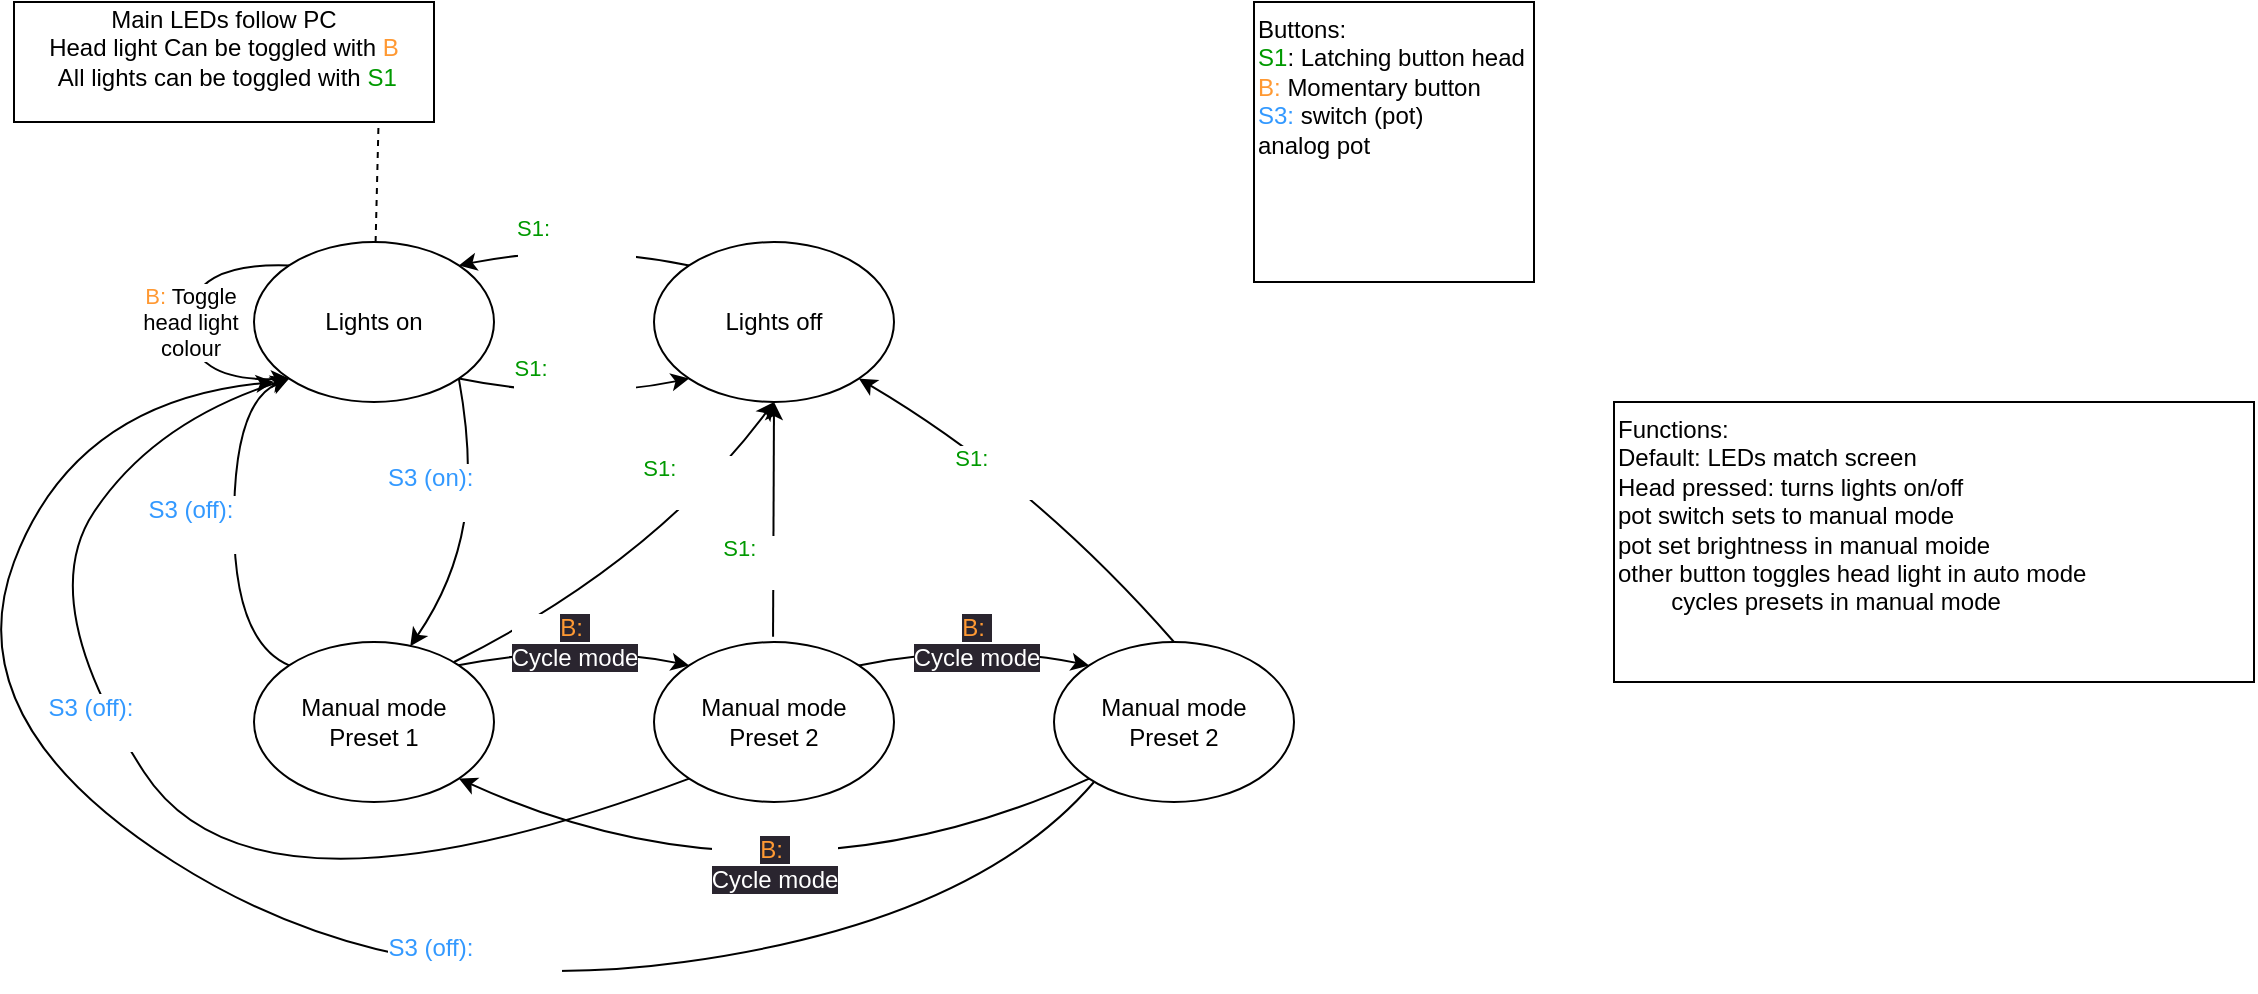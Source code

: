<mxfile version="20.8.16" type="device"><diagram id="FSLrWTMIj2QqbtwiZYR0" name="Page-1"><mxGraphModel dx="810" dy="473" grid="1" gridSize="10" guides="1" tooltips="1" connect="1" arrows="1" fold="1" page="1" pageScale="1" pageWidth="850" pageHeight="1100" math="0" shadow="0"><root><mxCell id="0"/><mxCell id="1" parent="0"/><mxCell id="QdJ49WZgxB5CX2GlGbZQ-2" style="rounded=0;orthogonalLoop=1;jettySize=auto;html=1;entryX=0.868;entryY=1;entryDx=0;entryDy=0;entryPerimeter=0;dashed=1;endArrow=none;endFill=0;" parent="1" source="RiC0VjkyThnJ7SNnNFOe-2" target="QdJ49WZgxB5CX2GlGbZQ-1" edge="1"><mxGeometry relative="1" as="geometry"/></mxCell><mxCell id="RiC0VjkyThnJ7SNnNFOe-3" value="Buttons:&lt;br&gt;&lt;font color=&quot;#009900&quot;&gt;S1&lt;/font&gt;: Latching button head&lt;br&gt;&lt;font color=&quot;#ff9933&quot;&gt;B:&lt;/font&gt;&lt;font color=&quot;#0000ff&quot;&gt;&amp;nbsp;&lt;/font&gt;Momentary button&lt;br&gt;&lt;font color=&quot;#3399ff&quot;&gt;S3:&lt;/font&gt; switch (pot)&lt;br&gt;analog pot" style="whiteSpace=wrap;html=1;aspect=fixed;align=left;verticalAlign=top;" parent="1" vertex="1"><mxGeometry x="660" y="40" width="140" height="140" as="geometry"/></mxCell><mxCell id="RiC0VjkyThnJ7SNnNFOe-4" value="Functions:&lt;br&gt;Default: LEDs match screen&lt;br&gt;Head pressed: turns lights on/off&lt;br&gt;pot switch sets to manual mode&lt;br&gt;pot set brightness in manual moide&lt;br&gt;other button toggles head light in auto mode&lt;br&gt;&lt;span style=&quot;white-space: pre;&quot;&gt;&#9;&lt;/span&gt;cycles presets in manual mode" style="whiteSpace=wrap;html=1;align=left;verticalAlign=top;" parent="1" vertex="1"><mxGeometry x="840" y="240" width="320" height="140" as="geometry"/></mxCell><mxCell id="RiC0VjkyThnJ7SNnNFOe-9" value="&lt;font color=&quot;#ff9933&quot;&gt;B:&lt;/font&gt; Toggle&lt;br&gt;head light&lt;br&gt;colour" style="curved=1;endArrow=classic;html=1;rounded=0;exitX=0;exitY=0;exitDx=0;exitDy=0;entryX=0;entryY=1;entryDx=0;entryDy=0;" parent="1" source="RiC0VjkyThnJ7SNnNFOe-2" target="RiC0VjkyThnJ7SNnNFOe-2" edge="1"><mxGeometry x="-0.0" width="50" height="50" relative="1" as="geometry"><mxPoint x="79.996" y="171.716" as="sourcePoint"/><mxPoint x="79.996" y="228.284" as="targetPoint"/><Array as="points"><mxPoint x="127.57" y="170"/><mxPoint x="127.57" y="230"/></Array><mxPoint as="offset"/></mxGeometry></mxCell><mxCell id="RiC0VjkyThnJ7SNnNFOe-14" value="" style="curved=1;endArrow=classic;html=1;rounded=0;fontColor=#FFFFFF;exitX=1;exitY=1;exitDx=0;exitDy=0;entryX=0.651;entryY=0.026;entryDx=0;entryDy=0;entryPerimeter=0;" parent="1" source="RiC0VjkyThnJ7SNnNFOe-2" target="RiC0VjkyThnJ7SNnNFOe-11" edge="1"><mxGeometry width="50" height="50" relative="1" as="geometry"><mxPoint x="290" y="320" as="sourcePoint"/><mxPoint x="340" y="270" as="targetPoint"/><Array as="points"><mxPoint x="270" y="270"/><mxPoint x="260" y="330"/></Array></mxGeometry></mxCell><mxCell id="RiC0VjkyThnJ7SNnNFOe-15" value="&lt;span style=&quot;color: rgb(51, 153, 255); font-size: 12px; text-align: left;&quot;&gt;S3 (on):&lt;/span&gt;&lt;font style=&quot;font-size: 12px; text-align: left;&quot; color=&quot;#ffffff&quot;&gt;&amp;nbsp;Turn on&lt;br&gt;manual mode&lt;/font&gt;" style="edgeLabel;html=1;align=center;verticalAlign=middle;resizable=0;points=[];fontColor=#FFFFFF;" parent="RiC0VjkyThnJ7SNnNFOe-14" vertex="1" connectable="0"><mxGeometry x="-0.405" y="-5" relative="1" as="geometry"><mxPoint x="5" y="15" as="offset"/></mxGeometry></mxCell><mxCell id="RiC0VjkyThnJ7SNnNFOe-16" value="" style="curved=1;endArrow=classic;html=1;rounded=0;fontColor=#FFFFFF;exitX=0;exitY=0;exitDx=0;exitDy=0;entryX=0;entryY=1;entryDx=0;entryDy=0;" parent="1" source="RiC0VjkyThnJ7SNnNFOe-11" target="RiC0VjkyThnJ7SNnNFOe-2" edge="1"><mxGeometry width="50" height="50" relative="1" as="geometry"><mxPoint x="272.426" y="238.284" as="sourcePoint"/><mxPoint x="272.426" y="381.716" as="targetPoint"/><Array as="points"><mxPoint x="150" y="360"/><mxPoint x="150" y="240"/></Array></mxGeometry></mxCell><mxCell id="RiC0VjkyThnJ7SNnNFOe-17" value="&lt;span style=&quot;color: rgb(51, 153, 255); font-size: 12px; text-align: left;&quot;&gt;S3 (off):&lt;/span&gt;&lt;font style=&quot;font-size: 12px; text-align: left;&quot; color=&quot;#ffffff&quot;&gt;&amp;nbsp;Turn off&lt;br&gt;manual mode&lt;/font&gt;" style="edgeLabel;html=1;align=center;verticalAlign=middle;resizable=0;points=[];fontColor=#FFFFFF;" parent="RiC0VjkyThnJ7SNnNFOe-16" vertex="1" connectable="0"><mxGeometry x="-0.405" y="-5" relative="1" as="geometry"><mxPoint x="-5" y="-36" as="offset"/></mxGeometry></mxCell><mxCell id="RiC0VjkyThnJ7SNnNFOe-18" value="" style="curved=1;endArrow=classic;html=1;rounded=0;entryX=0.5;entryY=1;entryDx=0;entryDy=0;" parent="1" target="YFNx6-8m2tEmZMYK95A5-1" edge="1"><mxGeometry width="50" height="50" relative="1" as="geometry"><mxPoint x="260" y="370" as="sourcePoint"/><mxPoint x="239.996" y="528.284" as="targetPoint"/><Array as="points"><mxPoint x="360" y="320"/></Array></mxGeometry></mxCell><mxCell id="RiC0VjkyThnJ7SNnNFOe-19" value="S1: &lt;font color=&quot;#ffffff&quot;&gt;Toggle &lt;br&gt;all lights&lt;/font&gt;" style="edgeLabel;html=1;align=center;verticalAlign=middle;resizable=0;points=[];fontColor=#009900;" parent="RiC0VjkyThnJ7SNnNFOe-18" vertex="1" connectable="0"><mxGeometry x="-0.174" y="-2" relative="1" as="geometry"><mxPoint x="41" y="-53" as="offset"/></mxGeometry></mxCell><mxCell id="QdJ49WZgxB5CX2GlGbZQ-1" value="Main LEDs follow PC&lt;br&gt;Head light Can be toggled with &lt;font color=&quot;#ff9933&quot;&gt;B&lt;/font&gt;&lt;br&gt;&amp;nbsp;All lights can be toggled with&amp;nbsp;&lt;font color=&quot;#009900&quot;&gt;S1&lt;/font&gt;&lt;br&gt;&amp;nbsp;" style="rounded=0;whiteSpace=wrap;html=1;" parent="1" vertex="1"><mxGeometry x="40" y="40" width="210" height="60" as="geometry"/></mxCell><mxCell id="YFNx6-8m2tEmZMYK95A5-2" value="" style="curved=1;endArrow=classic;html=1;rounded=0;exitX=0;exitY=0;exitDx=0;exitDy=0;entryX=1;entryY=0;entryDx=0;entryDy=0;" edge="1" parent="1" source="YFNx6-8m2tEmZMYK95A5-1" target="RiC0VjkyThnJ7SNnNFOe-2"><mxGeometry width="50" height="50" relative="1" as="geometry"><mxPoint x="272.426" y="181.716" as="sourcePoint"/><mxPoint x="390" y="180" as="targetPoint"/><Array as="points"><mxPoint x="320" y="160"/></Array></mxGeometry></mxCell><mxCell id="YFNx6-8m2tEmZMYK95A5-3" value="S1: &lt;font color=&quot;#ffffff&quot;&gt;All lights &lt;br&gt;ON&lt;/font&gt;" style="edgeLabel;html=1;align=center;verticalAlign=middle;resizable=0;points=[];fontColor=#009900;" vertex="1" connectable="0" parent="YFNx6-8m2tEmZMYK95A5-2"><mxGeometry x="-0.174" y="-2" relative="1" as="geometry"><mxPoint x="-10" as="offset"/></mxGeometry></mxCell><mxCell id="YFNx6-8m2tEmZMYK95A5-5" value="" style="curved=1;endArrow=none;html=1;rounded=0;exitX=0;exitY=0;exitDx=0;exitDy=0;startArrow=classic;startFill=1;endFill=0;" edge="1" parent="1" source="RiC0VjkyThnJ7SNnNFOe-20"><mxGeometry width="50" height="50" relative="1" as="geometry"><mxPoint x="375.144" y="370.004" as="sourcePoint"/><mxPoint x="260" y="372" as="targetPoint"/><Array as="points"><mxPoint x="320" y="360"/></Array></mxGeometry></mxCell><mxCell id="YFNx6-8m2tEmZMYK95A5-6" value="&lt;font style=&quot;font-size: 12px; text-align: left; background-color: rgb(42, 37, 47);&quot; color=&quot;#ff9933&quot;&gt;B:&lt;/font&gt;&lt;font color=&quot;#ffffff&quot; style=&quot;font-size: 12px; text-align: left; background-color: rgb(42, 37, 47);&quot;&gt;&amp;nbsp;&lt;br&gt;Cycle mode&lt;/font&gt;" style="edgeLabel;html=1;align=center;verticalAlign=middle;resizable=0;points=[];fontColor=#009900;" vertex="1" connectable="0" parent="YFNx6-8m2tEmZMYK95A5-5"><mxGeometry x="-0.174" y="-2" relative="1" as="geometry"><mxPoint x="-10" as="offset"/></mxGeometry></mxCell><mxCell id="YFNx6-8m2tEmZMYK95A5-7" value="" style="curved=1;endArrow=none;html=1;rounded=0;exitX=0;exitY=0;exitDx=0;exitDy=0;startArrow=classic;startFill=1;endFill=0;entryX=1;entryY=0;entryDx=0;entryDy=0;" edge="1" parent="1" source="YFNx6-8m2tEmZMYK95A5-9" target="RiC0VjkyThnJ7SNnNFOe-20"><mxGeometry width="50" height="50" relative="1" as="geometry"><mxPoint x="597.574" y="371.716" as="sourcePoint"/><mxPoint x="480" y="372" as="targetPoint"/><Array as="points"><mxPoint x="520" y="360"/></Array></mxGeometry></mxCell><mxCell id="YFNx6-8m2tEmZMYK95A5-8" value="&lt;font style=&quot;font-size: 12px; text-align: left; background-color: rgb(42, 37, 47);&quot; color=&quot;#ff9933&quot;&gt;B:&lt;/font&gt;&lt;font color=&quot;#ffffff&quot; style=&quot;font-size: 12px; text-align: left; background-color: rgb(42, 37, 47);&quot;&gt;&amp;nbsp;&lt;br&gt;Cycle mode&lt;/font&gt;" style="edgeLabel;html=1;align=center;verticalAlign=middle;resizable=0;points=[];fontColor=#009900;" vertex="1" connectable="0" parent="YFNx6-8m2tEmZMYK95A5-7"><mxGeometry x="-0.174" y="-2" relative="1" as="geometry"><mxPoint x="-10" as="offset"/></mxGeometry></mxCell><mxCell id="YFNx6-8m2tEmZMYK95A5-10" value="" style="curved=1;endArrow=none;html=1;rounded=0;exitX=1;exitY=1;exitDx=0;exitDy=0;startArrow=classic;startFill=1;endFill=0;entryX=0;entryY=1;entryDx=0;entryDy=0;" edge="1" parent="1" source="RiC0VjkyThnJ7SNnNFOe-11" target="YFNx6-8m2tEmZMYK95A5-9"><mxGeometry width="50" height="50" relative="1" as="geometry"><mxPoint x="477.574" y="501.716" as="sourcePoint"/><mxPoint x="362.426" y="501.716" as="targetPoint"/><Array as="points"><mxPoint x="420" y="500"/></Array></mxGeometry></mxCell><mxCell id="YFNx6-8m2tEmZMYK95A5-11" value="&lt;font style=&quot;font-size: 12px; text-align: left; background-color: rgb(42, 37, 47);&quot; color=&quot;#ff9933&quot;&gt;B:&lt;/font&gt;&lt;font color=&quot;#ffffff&quot; style=&quot;font-size: 12px; text-align: left; background-color: rgb(42, 37, 47);&quot;&gt;&amp;nbsp;&lt;br&gt;Cycle mode&lt;/font&gt;" style="edgeLabel;html=1;align=center;verticalAlign=middle;resizable=0;points=[];fontColor=#009900;" vertex="1" connectable="0" parent="YFNx6-8m2tEmZMYK95A5-10"><mxGeometry x="-0.174" y="-2" relative="1" as="geometry"><mxPoint x="28" y="-19" as="offset"/></mxGeometry></mxCell><mxCell id="YFNx6-8m2tEmZMYK95A5-12" value="" style="curved=1;endArrow=classic;html=1;rounded=0;entryX=0.5;entryY=1;entryDx=0;entryDy=0;exitX=0.496;exitY=-0.033;exitDx=0;exitDy=0;exitPerimeter=0;" edge="1" parent="1" source="RiC0VjkyThnJ7SNnNFOe-20" target="YFNx6-8m2tEmZMYK95A5-1"><mxGeometry width="50" height="50" relative="1" as="geometry"><mxPoint x="270" y="380" as="sourcePoint"/><mxPoint x="430" y="250" as="targetPoint"/><Array as="points"/></mxGeometry></mxCell><mxCell id="YFNx6-8m2tEmZMYK95A5-13" value="S1: &lt;font color=&quot;#ffffff&quot;&gt;Toggle &lt;br&gt;all lights&lt;/font&gt;" style="edgeLabel;html=1;align=center;verticalAlign=middle;resizable=0;points=[];fontColor=#009900;" vertex="1" connectable="0" parent="YFNx6-8m2tEmZMYK95A5-12"><mxGeometry x="-0.174" y="-2" relative="1" as="geometry"><mxPoint x="-2" y="11" as="offset"/></mxGeometry></mxCell><mxCell id="YFNx6-8m2tEmZMYK95A5-14" value="" style="curved=1;endArrow=classic;html=1;rounded=0;entryX=1;entryY=1;entryDx=0;entryDy=0;exitX=0.5;exitY=0;exitDx=0;exitDy=0;" edge="1" parent="1" source="YFNx6-8m2tEmZMYK95A5-9" target="YFNx6-8m2tEmZMYK95A5-1"><mxGeometry width="50" height="50" relative="1" as="geometry"><mxPoint x="429.52" y="367.36" as="sourcePoint"/><mxPoint x="430" y="250" as="targetPoint"/><Array as="points"><mxPoint x="550" y="280"/></Array></mxGeometry></mxCell><mxCell id="YFNx6-8m2tEmZMYK95A5-15" value="S1: &lt;font color=&quot;#ffffff&quot;&gt;Toggle &lt;br&gt;all lights&lt;/font&gt;" style="edgeLabel;html=1;align=center;verticalAlign=middle;resizable=0;points=[];fontColor=#009900;" vertex="1" connectable="0" parent="YFNx6-8m2tEmZMYK95A5-14"><mxGeometry x="-0.174" y="-2" relative="1" as="geometry"><mxPoint x="-29" y="-19" as="offset"/></mxGeometry></mxCell><mxCell id="YFNx6-8m2tEmZMYK95A5-16" value="" style="curved=1;endArrow=classic;html=1;rounded=0;fontColor=#FFFFFF;exitX=0;exitY=1;exitDx=0;exitDy=0;entryX=0;entryY=1;entryDx=0;entryDy=0;" edge="1" parent="1" source="RiC0VjkyThnJ7SNnNFOe-20" target="RiC0VjkyThnJ7SNnNFOe-2"><mxGeometry width="50" height="50" relative="1" as="geometry"><mxPoint x="187.574" y="381.716" as="sourcePoint"/><mxPoint x="187.574" y="238.284" as="targetPoint"/><Array as="points"><mxPoint x="160" y="510"/><mxPoint x="50" y="340"/><mxPoint x="110" y="250"/></Array></mxGeometry></mxCell><mxCell id="YFNx6-8m2tEmZMYK95A5-17" value="&lt;span style=&quot;color: rgb(51, 153, 255); font-size: 12px; text-align: left;&quot;&gt;S3 (off):&lt;/span&gt;&lt;font style=&quot;font-size: 12px; text-align: left;&quot; color=&quot;#ffffff&quot;&gt;&amp;nbsp;Turn off&lt;br&gt;manual mode&lt;/font&gt;" style="edgeLabel;html=1;align=center;verticalAlign=middle;resizable=0;points=[];fontColor=#FFFFFF;" vertex="1" connectable="0" parent="YFNx6-8m2tEmZMYK95A5-16"><mxGeometry x="-0.405" y="-5" relative="1" as="geometry"><mxPoint x="-105" y="-88" as="offset"/></mxGeometry></mxCell><mxCell id="YFNx6-8m2tEmZMYK95A5-18" value="" style="curved=1;endArrow=classic;html=1;rounded=0;fontColor=#FFFFFF;" edge="1" parent="1"><mxGeometry width="50" height="50" relative="1" as="geometry"><mxPoint x="580" y="430" as="sourcePoint"/><mxPoint x="170" y="230" as="targetPoint"/><Array as="points"><mxPoint x="520" y="500"/><mxPoint x="230" y="540"/><mxPoint x="10" y="400"/><mxPoint x="70" y="240"/></Array></mxGeometry></mxCell><mxCell id="YFNx6-8m2tEmZMYK95A5-19" value="&lt;span style=&quot;color: rgb(51, 153, 255); font-size: 12px; text-align: left;&quot;&gt;S3 (off):&lt;/span&gt;&lt;font style=&quot;font-size: 12px; text-align: left;&quot; color=&quot;#ffffff&quot;&gt;&amp;nbsp;Turn off&lt;br&gt;manual mode&lt;/font&gt;" style="edgeLabel;html=1;align=center;verticalAlign=middle;resizable=0;points=[];fontColor=#FFFFFF;" vertex="1" connectable="0" parent="YFNx6-8m2tEmZMYK95A5-18"><mxGeometry x="-0.405" y="-5" relative="1" as="geometry"><mxPoint x="-70" as="offset"/></mxGeometry></mxCell><mxCell id="YFNx6-8m2tEmZMYK95A5-20" value="" style="curved=1;endArrow=none;html=1;rounded=0;exitX=0;exitY=1;exitDx=0;exitDy=0;entryX=1;entryY=1;entryDx=0;entryDy=0;startArrow=classic;startFill=1;endFill=0;" edge="1" parent="1" source="YFNx6-8m2tEmZMYK95A5-1" target="RiC0VjkyThnJ7SNnNFOe-2"><mxGeometry width="50" height="50" relative="1" as="geometry"><mxPoint x="319.996" y="111.716" as="sourcePoint"/><mxPoint x="437.57" y="110" as="targetPoint"/><Array as="points"><mxPoint x="320" y="240"/></Array></mxGeometry></mxCell><mxCell id="YFNx6-8m2tEmZMYK95A5-21" value="S1:&amp;nbsp;&lt;font color=&quot;#ffffff&quot;&gt;All lights &lt;br&gt;OFF&lt;/font&gt;" style="edgeLabel;html=1;align=center;verticalAlign=middle;resizable=0;points=[];fontColor=#009900;" vertex="1" connectable="0" parent="YFNx6-8m2tEmZMYK95A5-20"><mxGeometry x="-0.174" y="-2" relative="1" as="geometry"><mxPoint x="-10" y="-6" as="offset"/></mxGeometry></mxCell><mxCell id="RiC0VjkyThnJ7SNnNFOe-2" value="Lights on" style="ellipse;whiteSpace=wrap;html=1;" parent="1" vertex="1"><mxGeometry x="160" y="160" width="120" height="80" as="geometry"/></mxCell><mxCell id="RiC0VjkyThnJ7SNnNFOe-11" value="Manual mode&lt;br&gt;Preset 1" style="ellipse;whiteSpace=wrap;html=1;" parent="1" vertex="1"><mxGeometry x="160" y="360" width="120" height="80" as="geometry"/></mxCell><mxCell id="RiC0VjkyThnJ7SNnNFOe-20" value="Manual mode&lt;br&gt;Preset 2" style="ellipse;whiteSpace=wrap;html=1;" parent="1" vertex="1"><mxGeometry x="360" y="360" width="120" height="80" as="geometry"/></mxCell><mxCell id="YFNx6-8m2tEmZMYK95A5-1" value="Lights off" style="ellipse;whiteSpace=wrap;html=1;" vertex="1" parent="1"><mxGeometry x="360" y="160" width="120" height="80" as="geometry"/></mxCell><mxCell id="YFNx6-8m2tEmZMYK95A5-9" value="Manual mode&lt;br&gt;Preset 2" style="ellipse;whiteSpace=wrap;html=1;" vertex="1" parent="1"><mxGeometry x="560" y="360" width="120" height="80" as="geometry"/></mxCell></root></mxGraphModel></diagram></mxfile>